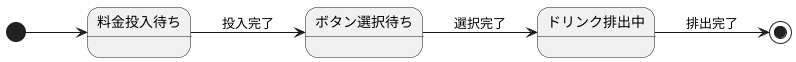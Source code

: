 @startuml 自動販売機
left to right direction
[*] --> 料金投入待ち
料金投入待ち --> ボタン選択待ち :投入完了
ボタン選択待ち --> ドリンク排出中 :選択完了
ドリンク排出中 --> [*] :排出完了
@enduml